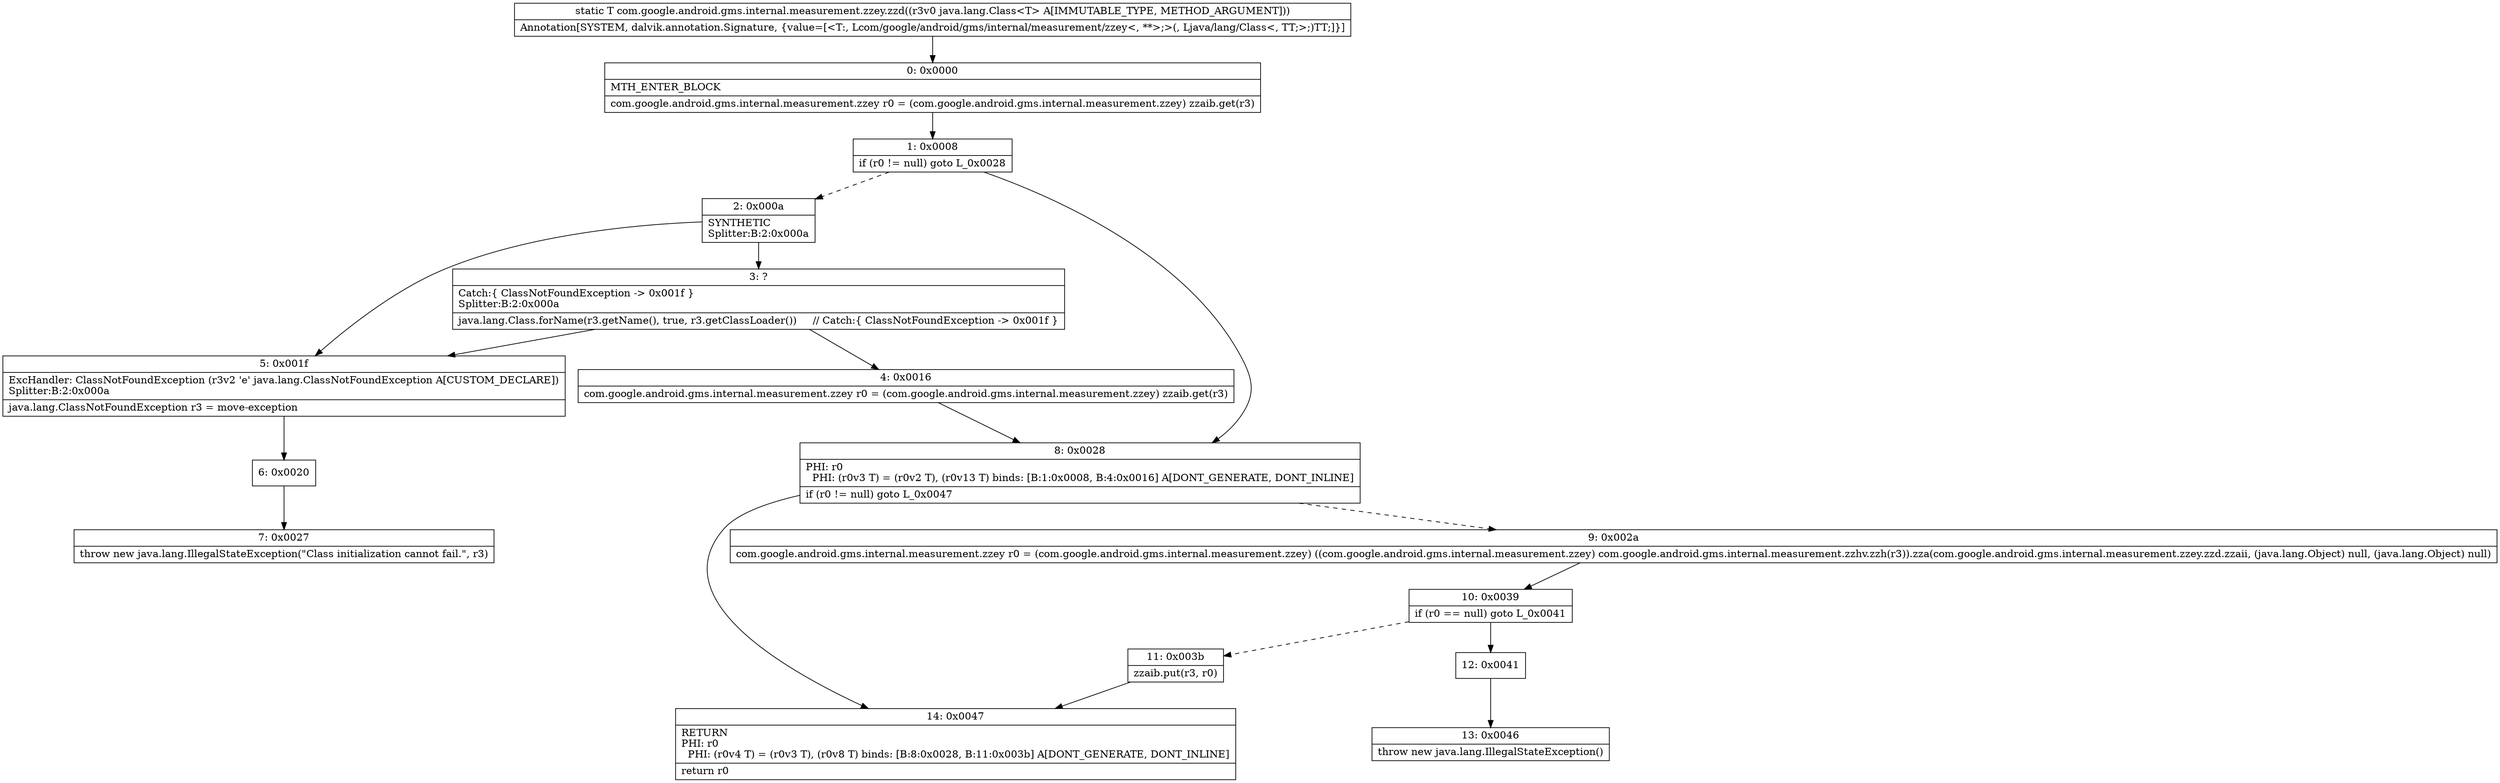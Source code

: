 digraph "CFG forcom.google.android.gms.internal.measurement.zzey.zzd(Ljava\/lang\/Class;)Lcom\/google\/android\/gms\/internal\/measurement\/zzey;" {
Node_0 [shape=record,label="{0\:\ 0x0000|MTH_ENTER_BLOCK\l|com.google.android.gms.internal.measurement.zzey r0 = (com.google.android.gms.internal.measurement.zzey) zzaib.get(r3)\l}"];
Node_1 [shape=record,label="{1\:\ 0x0008|if (r0 != null) goto L_0x0028\l}"];
Node_2 [shape=record,label="{2\:\ 0x000a|SYNTHETIC\lSplitter:B:2:0x000a\l}"];
Node_3 [shape=record,label="{3\:\ ?|Catch:\{ ClassNotFoundException \-\> 0x001f \}\lSplitter:B:2:0x000a\l|java.lang.Class.forName(r3.getName(), true, r3.getClassLoader())     \/\/ Catch:\{ ClassNotFoundException \-\> 0x001f \}\l}"];
Node_4 [shape=record,label="{4\:\ 0x0016|com.google.android.gms.internal.measurement.zzey r0 = (com.google.android.gms.internal.measurement.zzey) zzaib.get(r3)\l}"];
Node_5 [shape=record,label="{5\:\ 0x001f|ExcHandler: ClassNotFoundException (r3v2 'e' java.lang.ClassNotFoundException A[CUSTOM_DECLARE])\lSplitter:B:2:0x000a\l|java.lang.ClassNotFoundException r3 = move\-exception\l}"];
Node_6 [shape=record,label="{6\:\ 0x0020}"];
Node_7 [shape=record,label="{7\:\ 0x0027|throw new java.lang.IllegalStateException(\"Class initialization cannot fail.\", r3)\l}"];
Node_8 [shape=record,label="{8\:\ 0x0028|PHI: r0 \l  PHI: (r0v3 T) = (r0v2 T), (r0v13 T) binds: [B:1:0x0008, B:4:0x0016] A[DONT_GENERATE, DONT_INLINE]\l|if (r0 != null) goto L_0x0047\l}"];
Node_9 [shape=record,label="{9\:\ 0x002a|com.google.android.gms.internal.measurement.zzey r0 = (com.google.android.gms.internal.measurement.zzey) ((com.google.android.gms.internal.measurement.zzey) com.google.android.gms.internal.measurement.zzhv.zzh(r3)).zza(com.google.android.gms.internal.measurement.zzey.zzd.zzaii, (java.lang.Object) null, (java.lang.Object) null)\l}"];
Node_10 [shape=record,label="{10\:\ 0x0039|if (r0 == null) goto L_0x0041\l}"];
Node_11 [shape=record,label="{11\:\ 0x003b|zzaib.put(r3, r0)\l}"];
Node_12 [shape=record,label="{12\:\ 0x0041}"];
Node_13 [shape=record,label="{13\:\ 0x0046|throw new java.lang.IllegalStateException()\l}"];
Node_14 [shape=record,label="{14\:\ 0x0047|RETURN\lPHI: r0 \l  PHI: (r0v4 T) = (r0v3 T), (r0v8 T) binds: [B:8:0x0028, B:11:0x003b] A[DONT_GENERATE, DONT_INLINE]\l|return r0\l}"];
MethodNode[shape=record,label="{static T com.google.android.gms.internal.measurement.zzey.zzd((r3v0 java.lang.Class\<T\> A[IMMUTABLE_TYPE, METHOD_ARGUMENT]))  | Annotation[SYSTEM, dalvik.annotation.Signature, \{value=[\<T:, Lcom\/google\/android\/gms\/internal\/measurement\/zzey\<, **\>;\>(, Ljava\/lang\/Class\<, TT;\>;)TT;]\}]\l}"];
MethodNode -> Node_0;
Node_0 -> Node_1;
Node_1 -> Node_2[style=dashed];
Node_1 -> Node_8;
Node_2 -> Node_3;
Node_2 -> Node_5;
Node_3 -> Node_4;
Node_3 -> Node_5;
Node_4 -> Node_8;
Node_5 -> Node_6;
Node_6 -> Node_7;
Node_8 -> Node_9[style=dashed];
Node_8 -> Node_14;
Node_9 -> Node_10;
Node_10 -> Node_11[style=dashed];
Node_10 -> Node_12;
Node_11 -> Node_14;
Node_12 -> Node_13;
}

